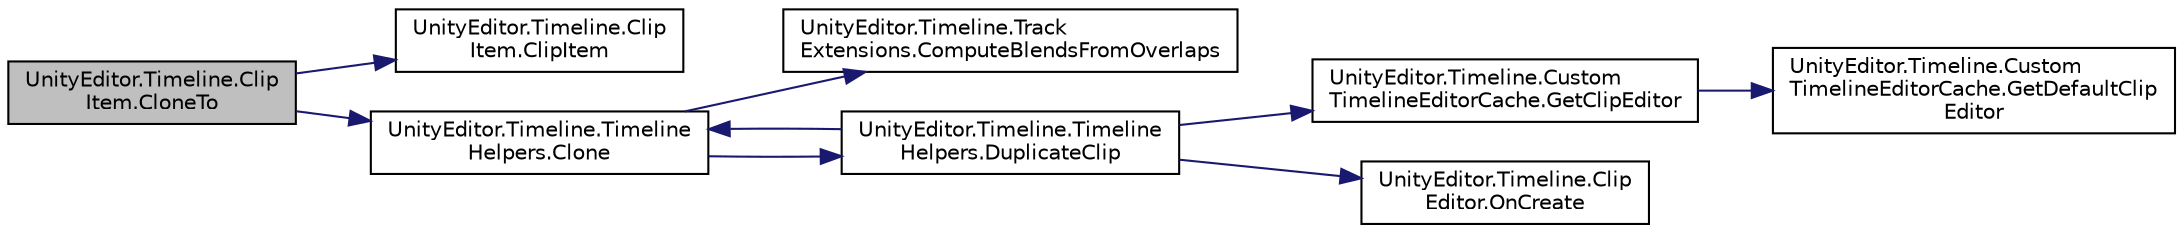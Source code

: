digraph "UnityEditor.Timeline.ClipItem.CloneTo"
{
 // LATEX_PDF_SIZE
  edge [fontname="Helvetica",fontsize="10",labelfontname="Helvetica",labelfontsize="10"];
  node [fontname="Helvetica",fontsize="10",shape=record];
  rankdir="LR";
  Node1 [label="UnityEditor.Timeline.Clip\lItem.CloneTo",height=0.2,width=0.4,color="black", fillcolor="grey75", style="filled", fontcolor="black",tooltip=" "];
  Node1 -> Node2 [color="midnightblue",fontsize="10",style="solid",fontname="Helvetica"];
  Node2 [label="UnityEditor.Timeline.Clip\lItem.ClipItem",height=0.2,width=0.4,color="black", fillcolor="white", style="filled",URL="$class_unity_editor_1_1_timeline_1_1_clip_item.html#aa42a155cda7dfc7b0c6e3b9932b9cb83",tooltip=" "];
  Node1 -> Node3 [color="midnightblue",fontsize="10",style="solid",fontname="Helvetica"];
  Node3 [label="UnityEditor.Timeline.Timeline\lHelpers.Clone",height=0.2,width=0.4,color="black", fillcolor="white", style="filled",URL="$class_unity_editor_1_1_timeline_1_1_timeline_helpers.html#a1fa5029776007597867809545f70440b",tooltip=" "];
  Node3 -> Node4 [color="midnightblue",fontsize="10",style="solid",fontname="Helvetica"];
  Node4 [label="UnityEditor.Timeline.Track\lExtensions.ComputeBlendsFromOverlaps",height=0.2,width=0.4,color="black", fillcolor="white", style="filled",URL="$class_unity_editor_1_1_timeline_1_1_track_extensions.html#afec36c3c62b442e17aef2d034c2895c4",tooltip=" "];
  Node3 -> Node5 [color="midnightblue",fontsize="10",style="solid",fontname="Helvetica"];
  Node5 [label="UnityEditor.Timeline.Timeline\lHelpers.DuplicateClip",height=0.2,width=0.4,color="black", fillcolor="white", style="filled",URL="$class_unity_editor_1_1_timeline_1_1_timeline_helpers.html#aad484f1a825dd85f5b8e1f5c0b4699b6",tooltip=" "];
  Node5 -> Node3 [color="midnightblue",fontsize="10",style="solid",fontname="Helvetica"];
  Node5 -> Node6 [color="midnightblue",fontsize="10",style="solid",fontname="Helvetica"];
  Node6 [label="UnityEditor.Timeline.Custom\lTimelineEditorCache.GetClipEditor",height=0.2,width=0.4,color="black", fillcolor="white", style="filled",URL="$class_unity_editor_1_1_timeline_1_1_custom_timeline_editor_cache.html#a4b7f59487a7014735342fd15c71413f1",tooltip=" "];
  Node6 -> Node7 [color="midnightblue",fontsize="10",style="solid",fontname="Helvetica"];
  Node7 [label="UnityEditor.Timeline.Custom\lTimelineEditorCache.GetDefaultClip\lEditor",height=0.2,width=0.4,color="black", fillcolor="white", style="filled",URL="$class_unity_editor_1_1_timeline_1_1_custom_timeline_editor_cache.html#a1965c36388ba999d52895befcac64496",tooltip=" "];
  Node5 -> Node8 [color="midnightblue",fontsize="10",style="solid",fontname="Helvetica"];
  Node8 [label="UnityEditor.Timeline.Clip\lEditor.OnCreate",height=0.2,width=0.4,color="black", fillcolor="white", style="filled",URL="$class_unity_editor_1_1_timeline_1_1_clip_editor.html#a586e666943496ce611ce864fee755710",tooltip="Called when a clip is created."];
}

